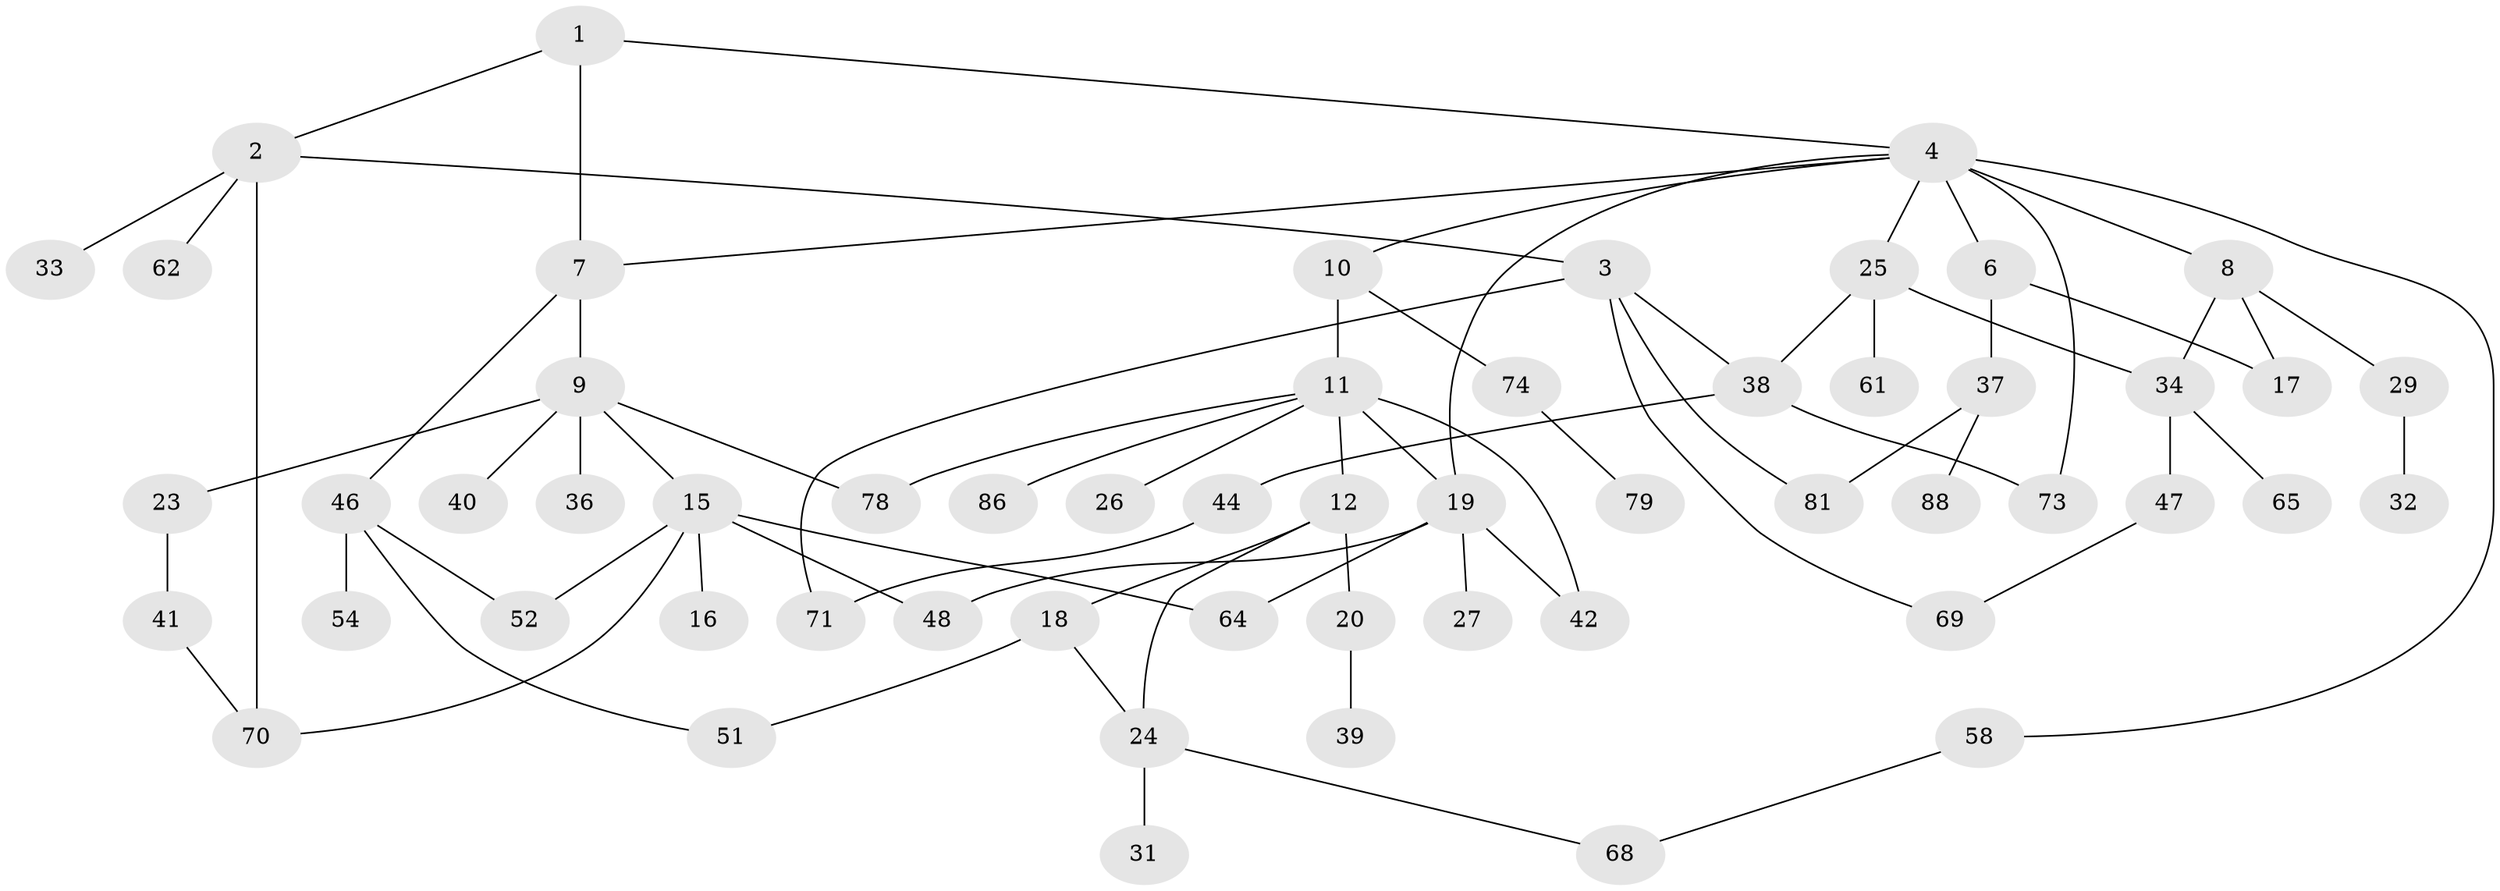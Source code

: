 // original degree distribution, {3: 0.17045454545454544, 5: 0.045454545454545456, 8: 0.022727272727272728, 2: 0.36363636363636365, 4: 0.11363636363636363, 1: 0.2727272727272727, 7: 0.011363636363636364}
// Generated by graph-tools (version 1.1) at 2025/41/03/06/25 10:41:29]
// undirected, 57 vertices, 75 edges
graph export_dot {
graph [start="1"]
  node [color=gray90,style=filled];
  1 [super="+5"];
  2 [super="+55"];
  3 [super="+50"];
  4 [super="+13"];
  6 [super="+14"];
  7 [super="+72"];
  8 [super="+56"];
  9 [super="+21"];
  10 [super="+22"];
  11 [super="+77"];
  12 [super="+28"];
  15 [super="+43"];
  16;
  17;
  18 [super="+57"];
  19 [super="+83"];
  20;
  23 [super="+80"];
  24 [super="+84"];
  25 [super="+30"];
  26;
  27 [super="+45"];
  29;
  31;
  32 [super="+53"];
  33;
  34 [super="+35"];
  36;
  37 [super="+66"];
  38 [super="+63"];
  39;
  40;
  41 [super="+49"];
  42 [super="+76"];
  44 [super="+59"];
  46 [super="+67"];
  47;
  48 [super="+60"];
  51;
  52 [super="+85"];
  54;
  58 [super="+82"];
  61;
  62;
  64;
  65;
  68 [super="+75"];
  69 [super="+87"];
  70;
  71;
  73;
  74;
  78;
  79;
  81;
  86;
  88;
  1 -- 2;
  1 -- 4;
  1 -- 7;
  2 -- 3;
  2 -- 33;
  2 -- 70;
  2 -- 62;
  3 -- 81;
  3 -- 71;
  3 -- 69;
  3 -- 38;
  4 -- 6 [weight=2];
  4 -- 7;
  4 -- 8;
  4 -- 10;
  4 -- 25;
  4 -- 19;
  4 -- 73;
  4 -- 58;
  6 -- 17;
  6 -- 37;
  7 -- 9;
  7 -- 46;
  8 -- 17;
  8 -- 29;
  8 -- 34;
  9 -- 15;
  9 -- 36;
  9 -- 40;
  9 -- 78;
  9 -- 23;
  10 -- 11;
  10 -- 74;
  11 -- 12;
  11 -- 19;
  11 -- 26;
  11 -- 42;
  11 -- 86;
  11 -- 78;
  12 -- 18;
  12 -- 20;
  12 -- 24;
  15 -- 16;
  15 -- 64;
  15 -- 48 [weight=2];
  15 -- 52;
  15 -- 70;
  18 -- 51;
  18 -- 24;
  19 -- 27;
  19 -- 48;
  19 -- 64;
  19 -- 42;
  20 -- 39;
  23 -- 41;
  24 -- 31;
  24 -- 68;
  25 -- 34;
  25 -- 61;
  25 -- 38;
  29 -- 32;
  34 -- 47;
  34 -- 65;
  37 -- 88;
  37 -- 81;
  38 -- 44;
  38 -- 73;
  41 -- 70;
  44 -- 71;
  46 -- 54;
  46 -- 52;
  46 -- 51;
  47 -- 69;
  58 -- 68;
  74 -- 79;
}
